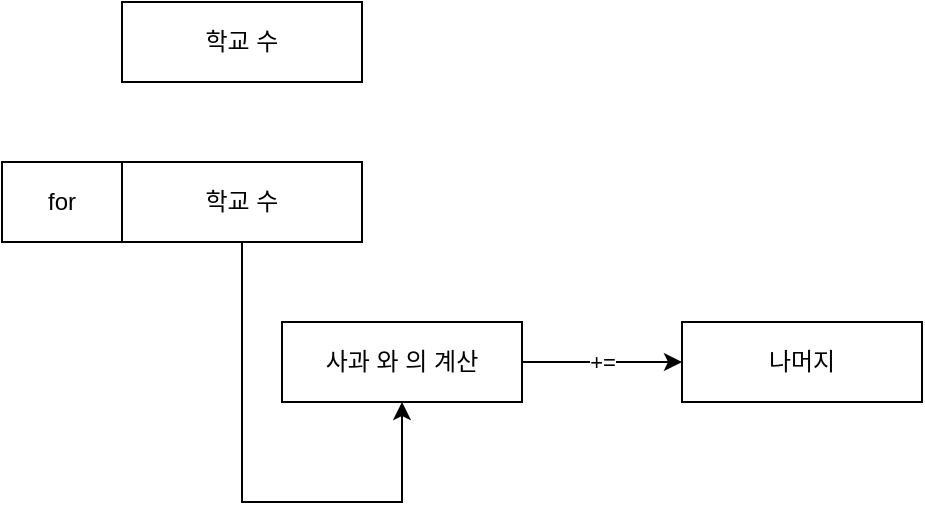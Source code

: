 <mxfile version="13.7.9" type="device"><diagram id="GEtAtnPQ8ycqjX7VUhxn" name="페이지-1"><mxGraphModel dx="677" dy="391" grid="0" gridSize="10" guides="1" tooltips="1" connect="1" arrows="1" fold="1" page="1" pageScale="1" pageWidth="10000" pageHeight="10000" math="0" shadow="0"><root><mxCell id="0"/><mxCell id="1" parent="0"/><mxCell id="Tfs_diANB98_OzzMCGmp-1" value="학교 수" style="rounded=0;whiteSpace=wrap;html=1;" vertex="1" parent="1"><mxGeometry x="400" y="280" width="120" height="40" as="geometry"/></mxCell><mxCell id="Tfs_diANB98_OzzMCGmp-7" style="edgeStyle=orthogonalEdgeStyle;rounded=0;orthogonalLoop=1;jettySize=auto;html=1;entryX=0.5;entryY=1;entryDx=0;entryDy=0;" edge="1" parent="1" source="Tfs_diANB98_OzzMCGmp-2" target="Tfs_diANB98_OzzMCGmp-4"><mxGeometry relative="1" as="geometry"><mxPoint x="540" y="490" as="targetPoint"/><Array as="points"><mxPoint x="460" y="530"/><mxPoint x="540" y="530"/></Array></mxGeometry></mxCell><mxCell id="Tfs_diANB98_OzzMCGmp-2" value="학교 수" style="rounded=0;whiteSpace=wrap;html=1;" vertex="1" parent="1"><mxGeometry x="400" y="360" width="120" height="40" as="geometry"/></mxCell><mxCell id="Tfs_diANB98_OzzMCGmp-3" value="for" style="rounded=0;whiteSpace=wrap;html=1;" vertex="1" parent="1"><mxGeometry x="340" y="360" width="60" height="40" as="geometry"/></mxCell><mxCell id="Tfs_diANB98_OzzMCGmp-6" value="+=" style="edgeStyle=orthogonalEdgeStyle;rounded=0;orthogonalLoop=1;jettySize=auto;html=1;" edge="1" parent="1" source="Tfs_diANB98_OzzMCGmp-4" target="Tfs_diANB98_OzzMCGmp-5"><mxGeometry relative="1" as="geometry"/></mxCell><mxCell id="Tfs_diANB98_OzzMCGmp-4" value="사과 와 의 계산" style="rounded=0;whiteSpace=wrap;html=1;" vertex="1" parent="1"><mxGeometry x="480" y="440" width="120" height="40" as="geometry"/></mxCell><mxCell id="Tfs_diANB98_OzzMCGmp-5" value="나머지" style="rounded=0;whiteSpace=wrap;html=1;" vertex="1" parent="1"><mxGeometry x="680" y="440" width="120" height="40" as="geometry"/></mxCell></root></mxGraphModel></diagram></mxfile>